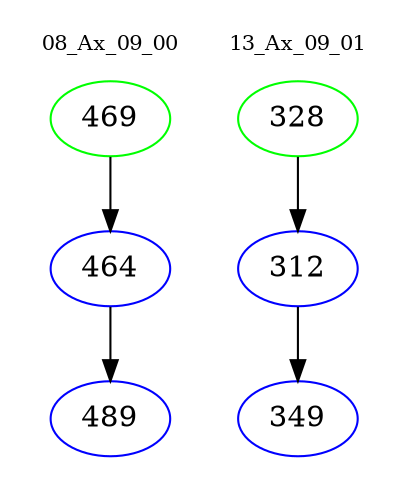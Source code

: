 digraph{
subgraph cluster_0 {
color = white
label = "08_Ax_09_00";
fontsize=10;
T0_469 [label="469", color="green"]
T0_469 -> T0_464 [color="black"]
T0_464 [label="464", color="blue"]
T0_464 -> T0_489 [color="black"]
T0_489 [label="489", color="blue"]
}
subgraph cluster_1 {
color = white
label = "13_Ax_09_01";
fontsize=10;
T1_328 [label="328", color="green"]
T1_328 -> T1_312 [color="black"]
T1_312 [label="312", color="blue"]
T1_312 -> T1_349 [color="black"]
T1_349 [label="349", color="blue"]
}
}
